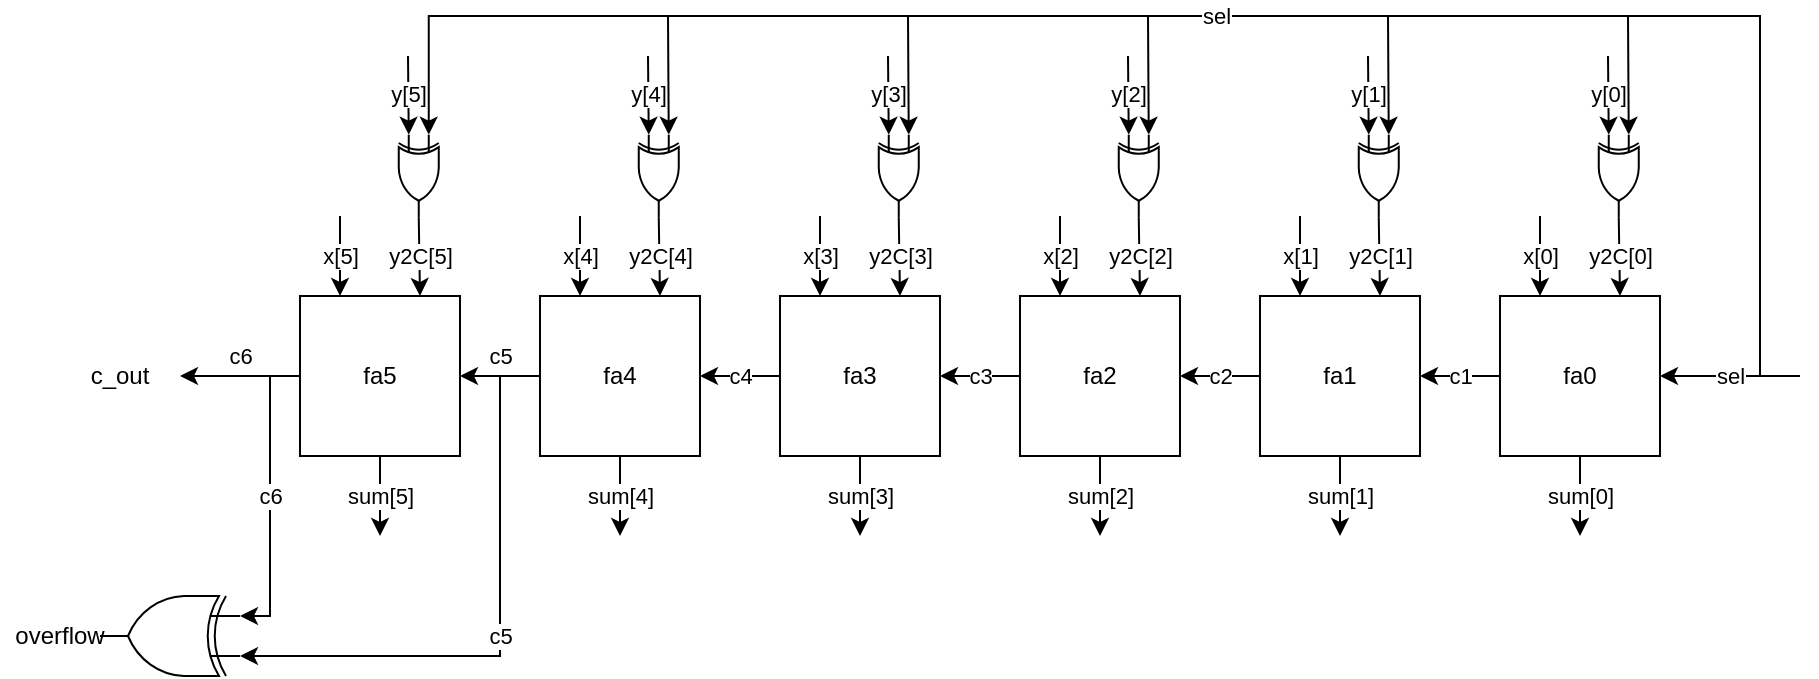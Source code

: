 <mxfile version="26.0.14">
  <diagram name="Page-1" id="ZwpUyBoXqPY9J8fAjMQp">
    <mxGraphModel dx="514" dy="357" grid="1" gridSize="10" guides="1" tooltips="1" connect="1" arrows="1" fold="1" page="1" pageScale="1" pageWidth="850" pageHeight="1100" math="0" shadow="0">
      <root>
        <mxCell id="0" />
        <mxCell id="1" parent="0" />
        <mxCell id="YKM3p-_N13BnKFxUyMiM-31" value="fa0" style="whiteSpace=wrap;html=1;aspect=fixed;" parent="1" vertex="1">
          <mxGeometry x="820" y="290" width="80" height="80" as="geometry" />
        </mxCell>
        <mxCell id="YKM3p-_N13BnKFxUyMiM-37" value="sel" style="endArrow=classic;html=1;rounded=0;entryX=1;entryY=0.5;entryDx=0;entryDy=0;" parent="1" target="YKM3p-_N13BnKFxUyMiM-31" edge="1">
          <mxGeometry width="50" height="50" relative="1" as="geometry">
            <mxPoint x="970" y="330" as="sourcePoint" />
            <mxPoint x="580" y="300" as="targetPoint" />
          </mxGeometry>
        </mxCell>
        <mxCell id="YKM3p-_N13BnKFxUyMiM-39" value="x[0]" style="endArrow=classic;html=1;rounded=0;entryX=0.25;entryY=0;entryDx=0;entryDy=0;" parent="1" target="YKM3p-_N13BnKFxUyMiM-31" edge="1">
          <mxGeometry width="50" height="50" relative="1" as="geometry">
            <mxPoint x="840" y="250" as="sourcePoint" />
            <mxPoint x="890" y="300" as="targetPoint" />
          </mxGeometry>
        </mxCell>
        <mxCell id="YKM3p-_N13BnKFxUyMiM-55" value="c1" style="endArrow=classic;html=1;rounded=0;exitX=0;exitY=0.5;exitDx=0;exitDy=0;" parent="1" source="YKM3p-_N13BnKFxUyMiM-31" edge="1">
          <mxGeometry width="50" height="50" relative="1" as="geometry">
            <mxPoint x="950" y="340" as="sourcePoint" />
            <mxPoint x="780" y="330" as="targetPoint" />
          </mxGeometry>
        </mxCell>
        <mxCell id="YKM3p-_N13BnKFxUyMiM-56" value="sum[0]" style="endArrow=classic;html=1;rounded=0;exitX=0.5;exitY=1;exitDx=0;exitDy=0;" parent="1" source="YKM3p-_N13BnKFxUyMiM-31" edge="1">
          <mxGeometry width="50" height="50" relative="1" as="geometry">
            <mxPoint x="960" y="350" as="sourcePoint" />
            <mxPoint x="860" y="410" as="targetPoint" />
          </mxGeometry>
        </mxCell>
        <mxCell id="YKM3p-_N13BnKFxUyMiM-59" value="fa1" style="whiteSpace=wrap;html=1;aspect=fixed;" parent="1" vertex="1">
          <mxGeometry x="700" y="290" width="80" height="80" as="geometry" />
        </mxCell>
        <mxCell id="YKM3p-_N13BnKFxUyMiM-61" value="x[1]" style="endArrow=classic;html=1;rounded=0;entryX=0.25;entryY=0;entryDx=0;entryDy=0;" parent="1" target="YKM3p-_N13BnKFxUyMiM-59" edge="1">
          <mxGeometry width="50" height="50" relative="1" as="geometry">
            <mxPoint x="720" y="250" as="sourcePoint" />
            <mxPoint x="770" y="300" as="targetPoint" />
          </mxGeometry>
        </mxCell>
        <mxCell id="YKM3p-_N13BnKFxUyMiM-62" value="c2" style="endArrow=classic;html=1;rounded=0;exitX=0;exitY=0.5;exitDx=0;exitDy=0;" parent="1" source="YKM3p-_N13BnKFxUyMiM-59" edge="1">
          <mxGeometry width="50" height="50" relative="1" as="geometry">
            <mxPoint x="830" y="340" as="sourcePoint" />
            <mxPoint x="660" y="330" as="targetPoint" />
          </mxGeometry>
        </mxCell>
        <mxCell id="YKM3p-_N13BnKFxUyMiM-63" value="sum[1]" style="endArrow=classic;html=1;rounded=0;exitX=0.5;exitY=1;exitDx=0;exitDy=0;" parent="1" source="YKM3p-_N13BnKFxUyMiM-59" edge="1">
          <mxGeometry width="50" height="50" relative="1" as="geometry">
            <mxPoint x="840" y="350" as="sourcePoint" />
            <mxPoint x="740" y="410" as="targetPoint" />
          </mxGeometry>
        </mxCell>
        <mxCell id="YKM3p-_N13BnKFxUyMiM-64" value="fa2" style="whiteSpace=wrap;html=1;aspect=fixed;" parent="1" vertex="1">
          <mxGeometry x="580" y="290" width="80" height="80" as="geometry" />
        </mxCell>
        <mxCell id="YKM3p-_N13BnKFxUyMiM-66" value="x[2]" style="endArrow=classic;html=1;rounded=0;entryX=0.25;entryY=0;entryDx=0;entryDy=0;" parent="1" target="YKM3p-_N13BnKFxUyMiM-64" edge="1">
          <mxGeometry width="50" height="50" relative="1" as="geometry">
            <mxPoint x="600" y="250" as="sourcePoint" />
            <mxPoint x="650" y="300" as="targetPoint" />
          </mxGeometry>
        </mxCell>
        <mxCell id="YKM3p-_N13BnKFxUyMiM-67" value="c3" style="endArrow=classic;html=1;rounded=0;exitX=0;exitY=0.5;exitDx=0;exitDy=0;" parent="1" source="YKM3p-_N13BnKFxUyMiM-64" edge="1">
          <mxGeometry width="50" height="50" relative="1" as="geometry">
            <mxPoint x="710" y="340" as="sourcePoint" />
            <mxPoint x="540" y="330" as="targetPoint" />
          </mxGeometry>
        </mxCell>
        <mxCell id="YKM3p-_N13BnKFxUyMiM-68" value="sum[2]" style="endArrow=classic;html=1;rounded=0;exitX=0.5;exitY=1;exitDx=0;exitDy=0;" parent="1" source="YKM3p-_N13BnKFxUyMiM-64" edge="1">
          <mxGeometry width="50" height="50" relative="1" as="geometry">
            <mxPoint x="720" y="350" as="sourcePoint" />
            <mxPoint x="620" y="410" as="targetPoint" />
          </mxGeometry>
        </mxCell>
        <mxCell id="YKM3p-_N13BnKFxUyMiM-69" value="fa3" style="whiteSpace=wrap;html=1;aspect=fixed;" parent="1" vertex="1">
          <mxGeometry x="460" y="290" width="80" height="80" as="geometry" />
        </mxCell>
        <mxCell id="YKM3p-_N13BnKFxUyMiM-71" value="x[3]" style="endArrow=classic;html=1;rounded=0;entryX=0.25;entryY=0;entryDx=0;entryDy=0;" parent="1" target="YKM3p-_N13BnKFxUyMiM-69" edge="1">
          <mxGeometry width="50" height="50" relative="1" as="geometry">
            <mxPoint x="480" y="250" as="sourcePoint" />
            <mxPoint x="530" y="300" as="targetPoint" />
          </mxGeometry>
        </mxCell>
        <mxCell id="YKM3p-_N13BnKFxUyMiM-72" value="c4" style="endArrow=classic;html=1;rounded=0;exitX=0;exitY=0.5;exitDx=0;exitDy=0;" parent="1" source="YKM3p-_N13BnKFxUyMiM-69" edge="1">
          <mxGeometry width="50" height="50" relative="1" as="geometry">
            <mxPoint x="590" y="340" as="sourcePoint" />
            <mxPoint x="420" y="330" as="targetPoint" />
          </mxGeometry>
        </mxCell>
        <mxCell id="YKM3p-_N13BnKFxUyMiM-73" value="sum[3]" style="endArrow=classic;html=1;rounded=0;exitX=0.5;exitY=1;exitDx=0;exitDy=0;" parent="1" source="YKM3p-_N13BnKFxUyMiM-69" edge="1">
          <mxGeometry width="50" height="50" relative="1" as="geometry">
            <mxPoint x="600" y="350" as="sourcePoint" />
            <mxPoint x="500" y="410" as="targetPoint" />
          </mxGeometry>
        </mxCell>
        <mxCell id="YKM3p-_N13BnKFxUyMiM-79" value="fa4" style="whiteSpace=wrap;html=1;aspect=fixed;" parent="1" vertex="1">
          <mxGeometry x="340" y="290" width="80" height="80" as="geometry" />
        </mxCell>
        <mxCell id="YKM3p-_N13BnKFxUyMiM-81" value="x[4]" style="endArrow=classic;html=1;rounded=0;entryX=0.25;entryY=0;entryDx=0;entryDy=0;" parent="1" target="YKM3p-_N13BnKFxUyMiM-79" edge="1">
          <mxGeometry width="50" height="50" relative="1" as="geometry">
            <mxPoint x="360" y="250" as="sourcePoint" />
            <mxPoint x="410" y="300" as="targetPoint" />
          </mxGeometry>
        </mxCell>
        <mxCell id="YKM3p-_N13BnKFxUyMiM-82" value="c5" style="endArrow=classic;html=1;rounded=0;exitX=0;exitY=0.5;exitDx=0;exitDy=0;" parent="1" source="YKM3p-_N13BnKFxUyMiM-79" edge="1">
          <mxGeometry y="-10" width="50" height="50" relative="1" as="geometry">
            <mxPoint x="470" y="340" as="sourcePoint" />
            <mxPoint x="300" y="330" as="targetPoint" />
            <mxPoint as="offset" />
          </mxGeometry>
        </mxCell>
        <mxCell id="YKM3p-_N13BnKFxUyMiM-83" value="sum[4]" style="endArrow=classic;html=1;rounded=0;exitX=0.5;exitY=1;exitDx=0;exitDy=0;" parent="1" source="YKM3p-_N13BnKFxUyMiM-79" edge="1">
          <mxGeometry width="50" height="50" relative="1" as="geometry">
            <mxPoint x="480" y="350" as="sourcePoint" />
            <mxPoint x="380" y="410" as="targetPoint" />
          </mxGeometry>
        </mxCell>
        <mxCell id="YKM3p-_N13BnKFxUyMiM-84" value="fa5" style="whiteSpace=wrap;html=1;aspect=fixed;" parent="1" vertex="1">
          <mxGeometry x="220" y="290" width="80" height="80" as="geometry" />
        </mxCell>
        <mxCell id="YKM3p-_N13BnKFxUyMiM-85" value="y[5]" style="endArrow=classic;html=1;rounded=0;entryX=0;entryY=0.75;entryDx=0;entryDy=0;entryPerimeter=0;" parent="1" target="YKM3p-_N13BnKFxUyMiM-98" edge="1">
          <mxGeometry width="50" height="50" relative="1" as="geometry">
            <mxPoint x="274" y="170" as="sourcePoint" />
            <mxPoint x="280" y="240" as="targetPoint" />
          </mxGeometry>
        </mxCell>
        <mxCell id="YKM3p-_N13BnKFxUyMiM-86" value="x[5]" style="endArrow=classic;html=1;rounded=0;entryX=0.25;entryY=0;entryDx=0;entryDy=0;" parent="1" target="YKM3p-_N13BnKFxUyMiM-84" edge="1">
          <mxGeometry width="50" height="50" relative="1" as="geometry">
            <mxPoint x="240" y="250" as="sourcePoint" />
            <mxPoint x="290" y="300" as="targetPoint" />
          </mxGeometry>
        </mxCell>
        <mxCell id="YKM3p-_N13BnKFxUyMiM-88" value="sum[5]" style="endArrow=classic;html=1;rounded=0;exitX=0.5;exitY=1;exitDx=0;exitDy=0;" parent="1" source="YKM3p-_N13BnKFxUyMiM-84" edge="1">
          <mxGeometry width="50" height="50" relative="1" as="geometry">
            <mxPoint x="360" y="350" as="sourcePoint" />
            <mxPoint x="260" y="410" as="targetPoint" />
          </mxGeometry>
        </mxCell>
        <mxCell id="YKM3p-_N13BnKFxUyMiM-89" value="c5" style="endArrow=classic;html=1;rounded=0;edgeStyle=elbowEdgeStyle;entryX=0;entryY=0.25;entryDx=0;entryDy=0;entryPerimeter=0;" parent="1" target="YKM3p-_N13BnKFxUyMiM-95" edge="1">
          <mxGeometry width="50" height="50" relative="1" as="geometry">
            <mxPoint x="309.43" y="330" as="sourcePoint" />
            <mxPoint x="180" y="470" as="targetPoint" />
            <Array as="points">
              <mxPoint x="320" y="470" />
            </Array>
          </mxGeometry>
        </mxCell>
        <mxCell id="YKM3p-_N13BnKFxUyMiM-90" value="c6" style="endArrow=classic;html=1;rounded=0;exitX=0;exitY=0.5;exitDx=0;exitDy=0;" parent="1" source="YKM3p-_N13BnKFxUyMiM-84" target="YKM3p-_N13BnKFxUyMiM-91" edge="1">
          <mxGeometry y="-10" width="50" height="50" relative="1" as="geometry">
            <mxPoint x="350" y="340" as="sourcePoint" />
            <mxPoint x="180" y="330" as="targetPoint" />
            <mxPoint as="offset" />
          </mxGeometry>
        </mxCell>
        <mxCell id="YKM3p-_N13BnKFxUyMiM-91" value="c_out" style="text;html=1;align=center;verticalAlign=middle;whiteSpace=wrap;rounded=0;" parent="1" vertex="1">
          <mxGeometry x="100" y="315" width="60" height="30" as="geometry" />
        </mxCell>
        <mxCell id="YKM3p-_N13BnKFxUyMiM-92" value="c6" style="endArrow=classic;html=1;rounded=0;exitX=0;exitY=0.5;exitDx=0;exitDy=0;edgeStyle=elbowEdgeStyle;entryX=0;entryY=0.75;entryDx=0;entryDy=0;entryPerimeter=0;" parent="1" source="YKM3p-_N13BnKFxUyMiM-84" target="YKM3p-_N13BnKFxUyMiM-95" edge="1">
          <mxGeometry width="50" height="50" relative="1" as="geometry">
            <mxPoint x="230" y="340" as="sourcePoint" />
            <mxPoint x="180" y="440" as="targetPoint" />
          </mxGeometry>
        </mxCell>
        <mxCell id="YKM3p-_N13BnKFxUyMiM-95" value="" style="verticalLabelPosition=bottom;shadow=0;dashed=0;align=center;html=1;verticalAlign=top;shape=mxgraph.electrical.logic_gates.logic_gate;operation=xor;rotation=-180;" parent="1" vertex="1">
          <mxGeometry x="120" y="440" width="70" height="40" as="geometry" />
        </mxCell>
        <mxCell id="YKM3p-_N13BnKFxUyMiM-97" value="overflow" style="text;html=1;align=center;verticalAlign=middle;whiteSpace=wrap;rounded=0;" parent="1" vertex="1">
          <mxGeometry x="70" y="445" width="60" height="30" as="geometry" />
        </mxCell>
        <mxCell id="YKM3p-_N13BnKFxUyMiM-98" value="" style="verticalLabelPosition=bottom;shadow=0;dashed=0;align=center;html=1;verticalAlign=top;shape=mxgraph.electrical.logic_gates.logic_gate;operation=xor;rotation=90;" parent="1" vertex="1">
          <mxGeometry x="258.75" y="220" width="41.25" height="20" as="geometry" />
        </mxCell>
        <mxCell id="YKM3p-_N13BnKFxUyMiM-99" value="y2C[5]" style="endArrow=classic;html=1;rounded=0;entryX=0.75;entryY=0;entryDx=0;entryDy=0;exitX=1;exitY=0.5;exitDx=0;exitDy=0;exitPerimeter=0;" parent="1" source="YKM3p-_N13BnKFxUyMiM-98" target="YKM3p-_N13BnKFxUyMiM-84" edge="1">
          <mxGeometry width="50" height="50" relative="1" as="geometry">
            <mxPoint x="290" y="170" as="sourcePoint" />
            <mxPoint x="276" y="219" as="targetPoint" />
          </mxGeometry>
        </mxCell>
        <mxCell id="YKM3p-_N13BnKFxUyMiM-105" value="y[3]" style="endArrow=classic;html=1;rounded=0;entryX=0;entryY=0.75;entryDx=0;entryDy=0;entryPerimeter=0;" parent="1" target="YKM3p-_N13BnKFxUyMiM-106" edge="1">
          <mxGeometry width="50" height="50" relative="1" as="geometry">
            <mxPoint x="514" y="170" as="sourcePoint" />
            <mxPoint x="520" y="240" as="targetPoint" />
          </mxGeometry>
        </mxCell>
        <mxCell id="YKM3p-_N13BnKFxUyMiM-106" value="" style="verticalLabelPosition=bottom;shadow=0;dashed=0;align=center;html=1;verticalAlign=top;shape=mxgraph.electrical.logic_gates.logic_gate;operation=xor;rotation=90;" parent="1" vertex="1">
          <mxGeometry x="498.75" y="220" width="41.25" height="20" as="geometry" />
        </mxCell>
        <mxCell id="YKM3p-_N13BnKFxUyMiM-107" value="y2C[3]" style="endArrow=classic;html=1;rounded=0;entryX=0.75;entryY=0;entryDx=0;entryDy=0;exitX=1;exitY=0.5;exitDx=0;exitDy=0;exitPerimeter=0;" parent="1" source="YKM3p-_N13BnKFxUyMiM-106" edge="1">
          <mxGeometry width="50" height="50" relative="1" as="geometry">
            <mxPoint x="530" y="170" as="sourcePoint" />
            <mxPoint x="520" y="290" as="targetPoint" />
          </mxGeometry>
        </mxCell>
        <mxCell id="YKM3p-_N13BnKFxUyMiM-108" value="y[2]" style="endArrow=classic;html=1;rounded=0;entryX=0;entryY=0.75;entryDx=0;entryDy=0;entryPerimeter=0;" parent="1" target="YKM3p-_N13BnKFxUyMiM-109" edge="1">
          <mxGeometry width="50" height="50" relative="1" as="geometry">
            <mxPoint x="634" y="170" as="sourcePoint" />
            <mxPoint x="640" y="240" as="targetPoint" />
          </mxGeometry>
        </mxCell>
        <mxCell id="YKM3p-_N13BnKFxUyMiM-109" value="" style="verticalLabelPosition=bottom;shadow=0;dashed=0;align=center;html=1;verticalAlign=top;shape=mxgraph.electrical.logic_gates.logic_gate;operation=xor;rotation=90;" parent="1" vertex="1">
          <mxGeometry x="618.75" y="220" width="41.25" height="20" as="geometry" />
        </mxCell>
        <mxCell id="YKM3p-_N13BnKFxUyMiM-110" value="y2C[2]" style="endArrow=classic;html=1;rounded=0;entryX=0.75;entryY=0;entryDx=0;entryDy=0;exitX=1;exitY=0.5;exitDx=0;exitDy=0;exitPerimeter=0;" parent="1" source="YKM3p-_N13BnKFxUyMiM-109" edge="1">
          <mxGeometry width="50" height="50" relative="1" as="geometry">
            <mxPoint x="650" y="170" as="sourcePoint" />
            <mxPoint x="640" y="290" as="targetPoint" />
          </mxGeometry>
        </mxCell>
        <mxCell id="YKM3p-_N13BnKFxUyMiM-116" value="y[4]" style="endArrow=classic;html=1;rounded=0;entryX=0;entryY=0.75;entryDx=0;entryDy=0;entryPerimeter=0;" parent="1" target="YKM3p-_N13BnKFxUyMiM-117" edge="1">
          <mxGeometry width="50" height="50" relative="1" as="geometry">
            <mxPoint x="394" y="170" as="sourcePoint" />
            <mxPoint x="400" y="240" as="targetPoint" />
          </mxGeometry>
        </mxCell>
        <mxCell id="YKM3p-_N13BnKFxUyMiM-117" value="" style="verticalLabelPosition=bottom;shadow=0;dashed=0;align=center;html=1;verticalAlign=top;shape=mxgraph.electrical.logic_gates.logic_gate;operation=xor;rotation=90;" parent="1" vertex="1">
          <mxGeometry x="378.75" y="220" width="41.25" height="20" as="geometry" />
        </mxCell>
        <mxCell id="YKM3p-_N13BnKFxUyMiM-118" value="y2C[4]" style="endArrow=classic;html=1;rounded=0;entryX=0.75;entryY=0;entryDx=0;entryDy=0;exitX=1;exitY=0.5;exitDx=0;exitDy=0;exitPerimeter=0;" parent="1" source="YKM3p-_N13BnKFxUyMiM-117" edge="1">
          <mxGeometry width="50" height="50" relative="1" as="geometry">
            <mxPoint x="410" y="170" as="sourcePoint" />
            <mxPoint x="400" y="290" as="targetPoint" />
          </mxGeometry>
        </mxCell>
        <mxCell id="YKM3p-_N13BnKFxUyMiM-119" value="y[1]" style="endArrow=classic;html=1;rounded=0;entryX=0;entryY=0.75;entryDx=0;entryDy=0;entryPerimeter=0;" parent="1" target="YKM3p-_N13BnKFxUyMiM-120" edge="1">
          <mxGeometry width="50" height="50" relative="1" as="geometry">
            <mxPoint x="754" y="170" as="sourcePoint" />
            <mxPoint x="760" y="240" as="targetPoint" />
          </mxGeometry>
        </mxCell>
        <mxCell id="YKM3p-_N13BnKFxUyMiM-120" value="" style="verticalLabelPosition=bottom;shadow=0;dashed=0;align=center;html=1;verticalAlign=top;shape=mxgraph.electrical.logic_gates.logic_gate;operation=xor;rotation=90;" parent="1" vertex="1">
          <mxGeometry x="738.75" y="220" width="41.25" height="20" as="geometry" />
        </mxCell>
        <mxCell id="YKM3p-_N13BnKFxUyMiM-121" value="y2C[1]" style="endArrow=classic;html=1;rounded=0;entryX=0.75;entryY=0;entryDx=0;entryDy=0;exitX=1;exitY=0.5;exitDx=0;exitDy=0;exitPerimeter=0;" parent="1" source="YKM3p-_N13BnKFxUyMiM-120" edge="1">
          <mxGeometry width="50" height="50" relative="1" as="geometry">
            <mxPoint x="770" y="170" as="sourcePoint" />
            <mxPoint x="760" y="290" as="targetPoint" />
          </mxGeometry>
        </mxCell>
        <mxCell id="YKM3p-_N13BnKFxUyMiM-126" value="y[0]" style="endArrow=classic;html=1;rounded=0;entryX=0;entryY=0.75;entryDx=0;entryDy=0;entryPerimeter=0;" parent="1" target="YKM3p-_N13BnKFxUyMiM-127" edge="1">
          <mxGeometry width="50" height="50" relative="1" as="geometry">
            <mxPoint x="874" y="170" as="sourcePoint" />
            <mxPoint x="880" y="240" as="targetPoint" />
          </mxGeometry>
        </mxCell>
        <mxCell id="YKM3p-_N13BnKFxUyMiM-127" value="" style="verticalLabelPosition=bottom;shadow=0;dashed=0;align=center;html=1;verticalAlign=top;shape=mxgraph.electrical.logic_gates.logic_gate;operation=xor;rotation=90;" parent="1" vertex="1">
          <mxGeometry x="858.75" y="220" width="41.25" height="20" as="geometry" />
        </mxCell>
        <mxCell id="YKM3p-_N13BnKFxUyMiM-128" value="y2C[0]" style="endArrow=classic;html=1;rounded=0;entryX=0.75;entryY=0;entryDx=0;entryDy=0;exitX=1;exitY=0.5;exitDx=0;exitDy=0;exitPerimeter=0;" parent="1" source="YKM3p-_N13BnKFxUyMiM-127" edge="1">
          <mxGeometry width="50" height="50" relative="1" as="geometry">
            <mxPoint x="890" y="170" as="sourcePoint" />
            <mxPoint x="880" y="290" as="targetPoint" />
          </mxGeometry>
        </mxCell>
        <mxCell id="YKM3p-_N13BnKFxUyMiM-129" value="sel" style="endArrow=classic;html=1;rounded=0;edgeStyle=elbowEdgeStyle;elbow=vertical;entryX=0;entryY=0.25;entryDx=0;entryDy=0;entryPerimeter=0;" parent="1" target="YKM3p-_N13BnKFxUyMiM-98" edge="1">
          <mxGeometry width="50" height="50" relative="1" as="geometry">
            <mxPoint x="950" y="330" as="sourcePoint" />
            <mxPoint x="240" y="260" as="targetPoint" />
            <Array as="points">
              <mxPoint x="630" y="150" />
            </Array>
          </mxGeometry>
        </mxCell>
        <mxCell id="YKM3p-_N13BnKFxUyMiM-131" value="" style="endArrow=classic;html=1;rounded=0;entryX=0;entryY=0.25;entryDx=0;entryDy=0;entryPerimeter=0;" parent="1" target="YKM3p-_N13BnKFxUyMiM-117" edge="1">
          <mxGeometry width="50" height="50" relative="1" as="geometry">
            <mxPoint x="404" y="150" as="sourcePoint" />
            <mxPoint x="540" y="340" as="targetPoint" />
          </mxGeometry>
        </mxCell>
        <mxCell id="YKM3p-_N13BnKFxUyMiM-132" value="" style="endArrow=classic;html=1;rounded=0;entryX=0;entryY=0.25;entryDx=0;entryDy=0;entryPerimeter=0;" parent="1" target="YKM3p-_N13BnKFxUyMiM-106" edge="1">
          <mxGeometry width="50" height="50" relative="1" as="geometry">
            <mxPoint x="524" y="150" as="sourcePoint" />
            <mxPoint x="530" y="209" as="targetPoint" />
          </mxGeometry>
        </mxCell>
        <mxCell id="YKM3p-_N13BnKFxUyMiM-133" value="" style="endArrow=classic;html=1;rounded=0;entryX=0;entryY=0.25;entryDx=0;entryDy=0;entryPerimeter=0;" parent="1" target="YKM3p-_N13BnKFxUyMiM-109" edge="1">
          <mxGeometry width="50" height="50" relative="1" as="geometry">
            <mxPoint x="644" y="150" as="sourcePoint" />
            <mxPoint x="650" y="209" as="targetPoint" />
          </mxGeometry>
        </mxCell>
        <mxCell id="YKM3p-_N13BnKFxUyMiM-135" value="" style="endArrow=classic;html=1;rounded=0;entryX=0;entryY=0.25;entryDx=0;entryDy=0;entryPerimeter=0;" parent="1" target="YKM3p-_N13BnKFxUyMiM-120" edge="1">
          <mxGeometry width="50" height="50" relative="1" as="geometry">
            <mxPoint x="764" y="150" as="sourcePoint" />
            <mxPoint x="444" y="249" as="targetPoint" />
          </mxGeometry>
        </mxCell>
        <mxCell id="YKM3p-_N13BnKFxUyMiM-137" value="" style="endArrow=classic;html=1;rounded=0;entryX=0;entryY=0.25;entryDx=0;entryDy=0;entryPerimeter=0;" parent="1" target="YKM3p-_N13BnKFxUyMiM-127" edge="1">
          <mxGeometry width="50" height="50" relative="1" as="geometry">
            <mxPoint x="884" y="150" as="sourcePoint" />
            <mxPoint x="774" y="219" as="targetPoint" />
          </mxGeometry>
        </mxCell>
      </root>
    </mxGraphModel>
  </diagram>
</mxfile>
